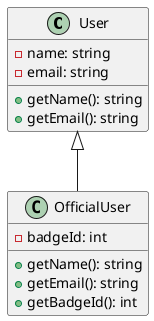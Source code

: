 @startuml

hide empty members
skinparam BackgroundColor transparent

class User {
    - name: string
    - email: string
    + getName(): string
    + getEmail(): string
}

class OfficialUser extends User {
    - badgeId: int
    + getName(): string
    + getEmail(): string
    + getBadgeId(): int
}

@enduml
